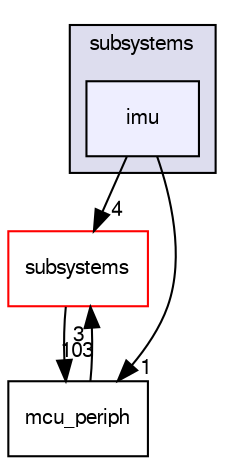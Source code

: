 digraph "sw/airborne/arch/stm32/subsystems/imu" {
  compound=true
  node [ fontsize="10", fontname="FreeSans"];
  edge [ labelfontsize="10", labelfontname="FreeSans"];
  subgraph clusterdir_71548ae744da26ac2c7ca213b679dc43 {
    graph [ bgcolor="#ddddee", pencolor="black", label="subsystems" fontname="FreeSans", fontsize="10", URL="dir_71548ae744da26ac2c7ca213b679dc43.html"]
  dir_2ac6ff96257b3d96ab38d195787bdd5e [shape=box, label="imu", style="filled", fillcolor="#eeeeff", pencolor="black", URL="dir_2ac6ff96257b3d96ab38d195787bdd5e.html"];
  }
  dir_12d6ec7aac5a4a9b8cee17e35022d7c7 [shape=box label="subsystems" fillcolor="white" style="filled" color="red" URL="dir_12d6ec7aac5a4a9b8cee17e35022d7c7.html"];
  dir_1ca43f6a116d741d80fb1d0555a2b198 [shape=box label="mcu_periph" URL="dir_1ca43f6a116d741d80fb1d0555a2b198.html"];
  dir_12d6ec7aac5a4a9b8cee17e35022d7c7->dir_1ca43f6a116d741d80fb1d0555a2b198 [headlabel="103", labeldistance=1.5 headhref="dir_000051_000120.html"];
  dir_1ca43f6a116d741d80fb1d0555a2b198->dir_12d6ec7aac5a4a9b8cee17e35022d7c7 [headlabel="3", labeldistance=1.5 headhref="dir_000120_000051.html"];
  dir_2ac6ff96257b3d96ab38d195787bdd5e->dir_12d6ec7aac5a4a9b8cee17e35022d7c7 [headlabel="4", labeldistance=1.5 headhref="dir_000045_000051.html"];
  dir_2ac6ff96257b3d96ab38d195787bdd5e->dir_1ca43f6a116d741d80fb1d0555a2b198 [headlabel="1", labeldistance=1.5 headhref="dir_000045_000120.html"];
}
